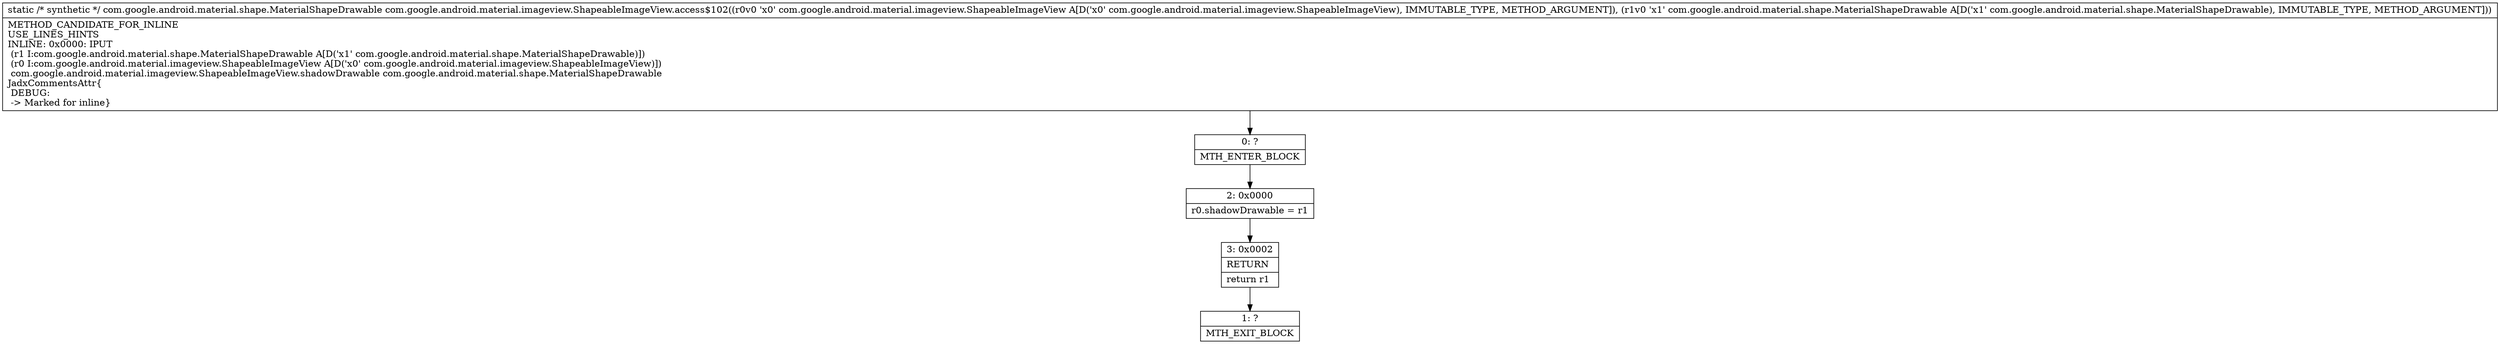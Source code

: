 digraph "CFG forcom.google.android.material.imageview.ShapeableImageView.access$102(Lcom\/google\/android\/material\/imageview\/ShapeableImageView;Lcom\/google\/android\/material\/shape\/MaterialShapeDrawable;)Lcom\/google\/android\/material\/shape\/MaterialShapeDrawable;" {
Node_0 [shape=record,label="{0\:\ ?|MTH_ENTER_BLOCK\l}"];
Node_2 [shape=record,label="{2\:\ 0x0000|r0.shadowDrawable = r1\l}"];
Node_3 [shape=record,label="{3\:\ 0x0002|RETURN\l|return r1\l}"];
Node_1 [shape=record,label="{1\:\ ?|MTH_EXIT_BLOCK\l}"];
MethodNode[shape=record,label="{static \/* synthetic *\/ com.google.android.material.shape.MaterialShapeDrawable com.google.android.material.imageview.ShapeableImageView.access$102((r0v0 'x0' com.google.android.material.imageview.ShapeableImageView A[D('x0' com.google.android.material.imageview.ShapeableImageView), IMMUTABLE_TYPE, METHOD_ARGUMENT]), (r1v0 'x1' com.google.android.material.shape.MaterialShapeDrawable A[D('x1' com.google.android.material.shape.MaterialShapeDrawable), IMMUTABLE_TYPE, METHOD_ARGUMENT]))  | METHOD_CANDIDATE_FOR_INLINE\lUSE_LINES_HINTS\lINLINE: 0x0000: IPUT  \l  (r1 I:com.google.android.material.shape.MaterialShapeDrawable A[D('x1' com.google.android.material.shape.MaterialShapeDrawable)])\l  (r0 I:com.google.android.material.imageview.ShapeableImageView A[D('x0' com.google.android.material.imageview.ShapeableImageView)])\l com.google.android.material.imageview.ShapeableImageView.shadowDrawable com.google.android.material.shape.MaterialShapeDrawable\lJadxCommentsAttr\{\l DEBUG: \l \-\> Marked for inline\}\l}"];
MethodNode -> Node_0;Node_0 -> Node_2;
Node_2 -> Node_3;
Node_3 -> Node_1;
}

